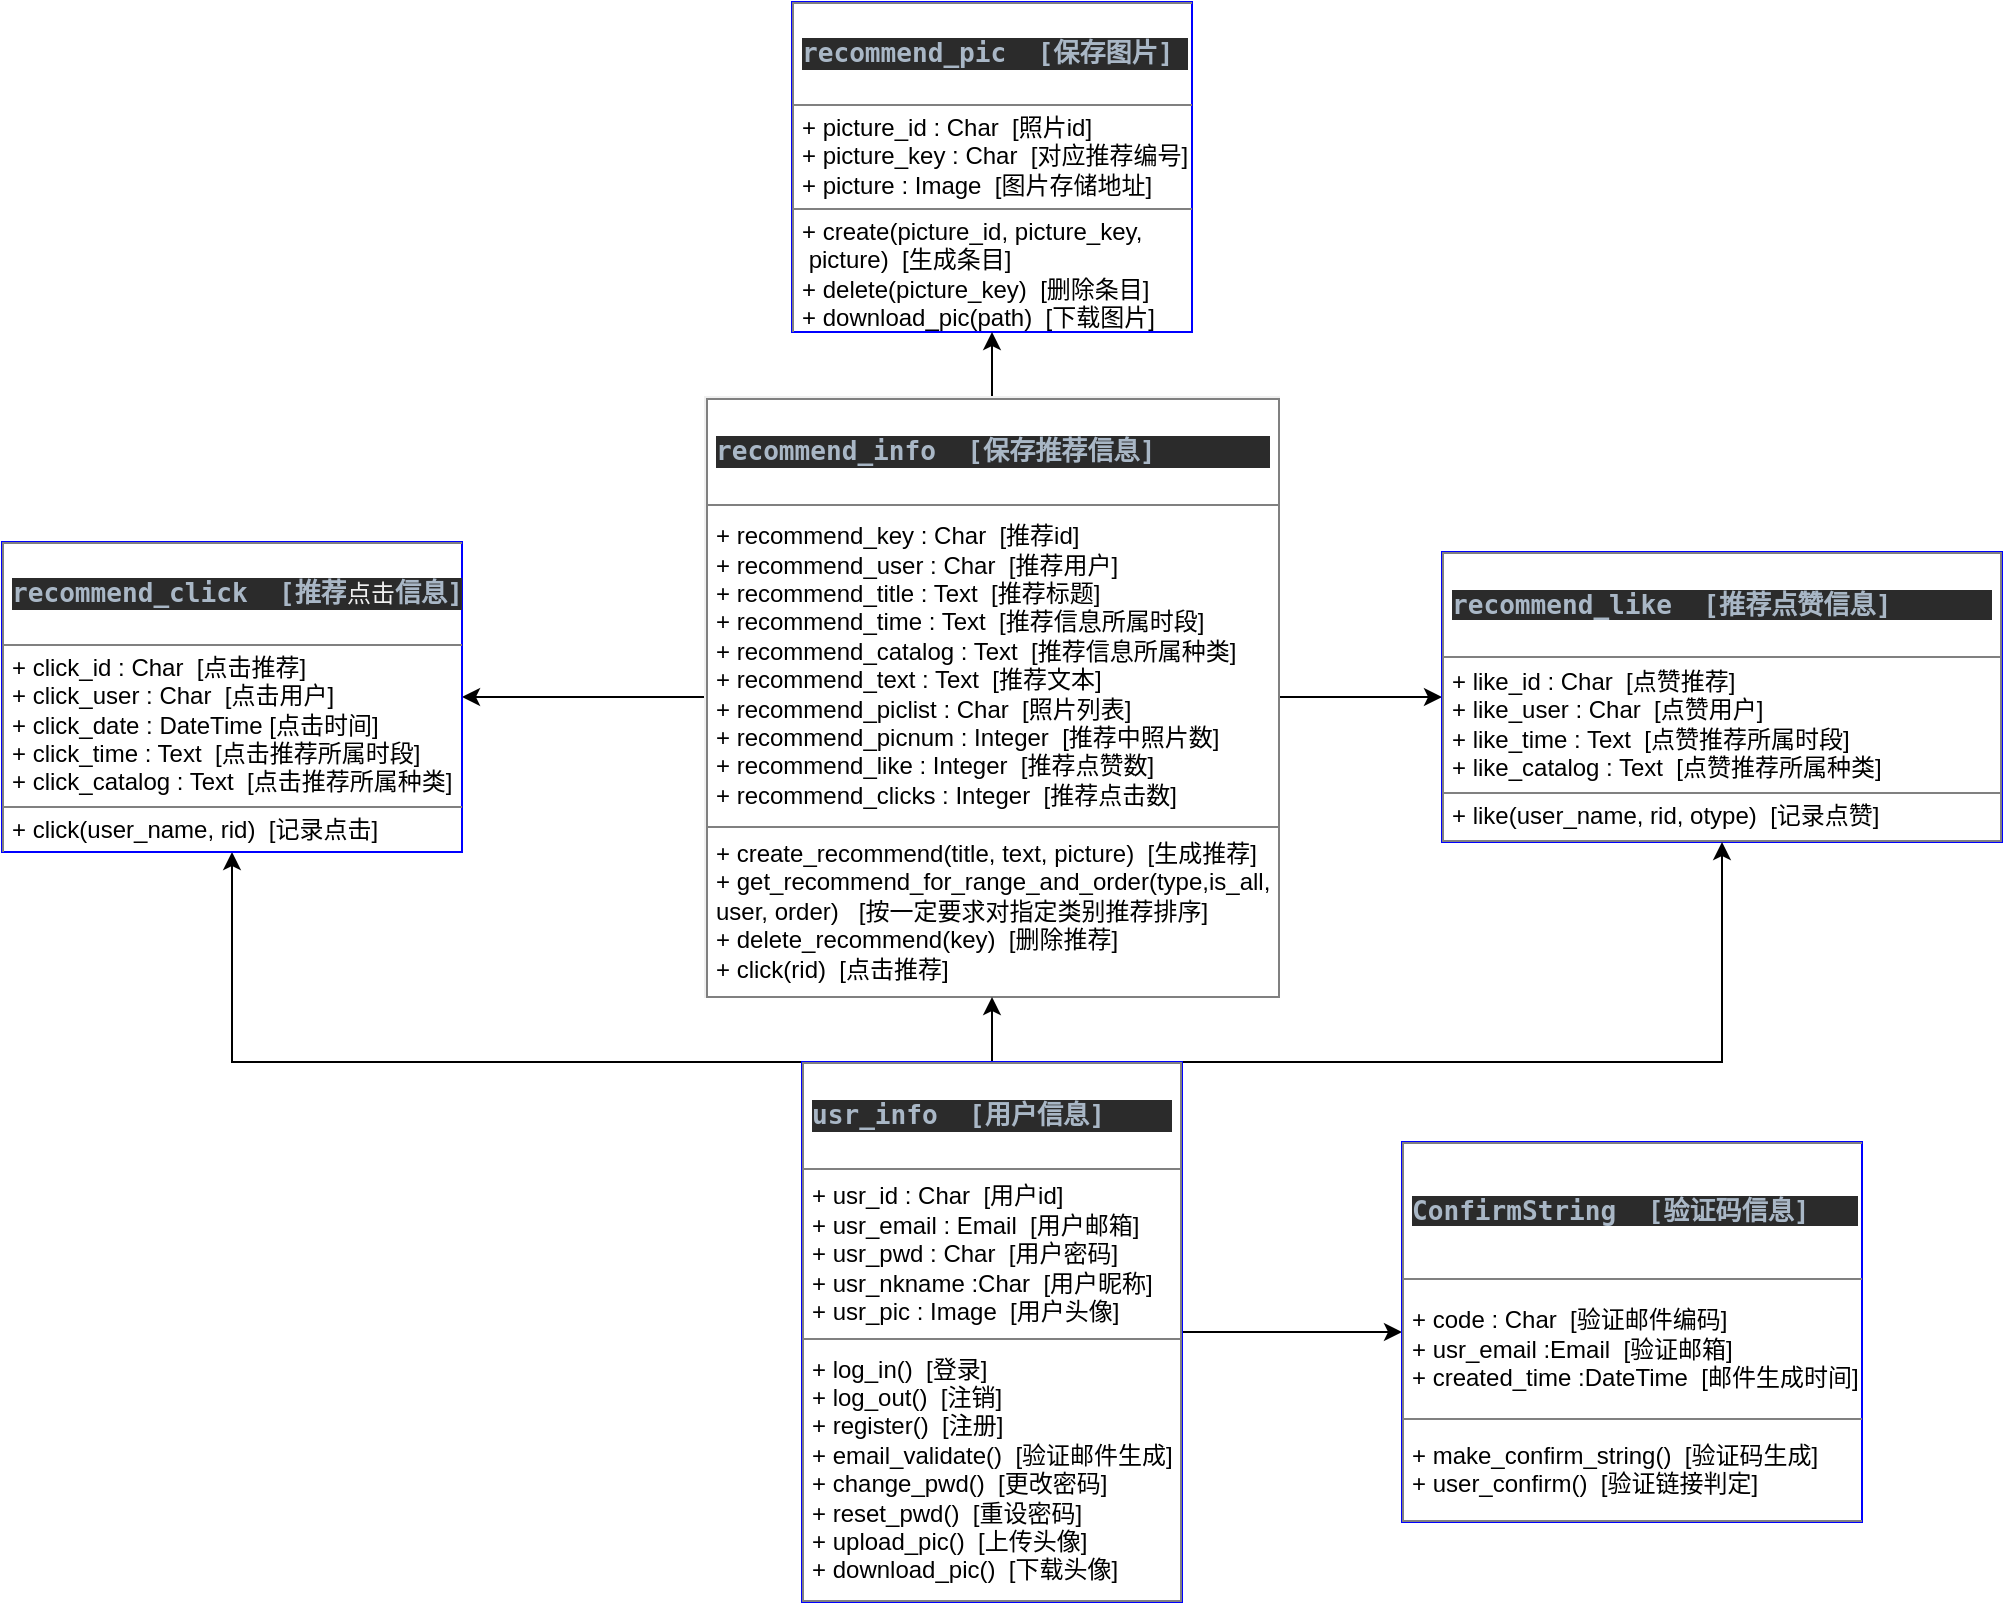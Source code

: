 <mxfile>
    <diagram id="XjcLAlhxIqI1T3LkZUkb" name="第 1 页">
        <mxGraphModel dx="1817" dy="575" grid="1" gridSize="10" guides="1" tooltips="1" connect="1" arrows="1" fold="1" page="1" pageScale="1" pageWidth="827" pageHeight="1169" math="0" shadow="0">
            <root>
                <mxCell id="0"/>
                <mxCell id="1" parent="0"/>
                <mxCell id="13" value="&lt;table border=&quot;1&quot; width=&quot;100%&quot; cellpadding=&quot;4&quot; style=&quot;width: 100% ; height: 100% ; border-collapse: collapse&quot;&gt;&lt;tbody&gt;&lt;tr&gt;&lt;th&gt;&lt;pre style=&quot;background-color: #2b2b2b ; color: #a9b7c6 ; font-family: &amp;#34;jetbrains mono&amp;#34; , monospace ; font-size: 9.8pt&quot;&gt;recommend_pic  [保存图片]&lt;/pre&gt;&lt;/th&gt;&lt;/tr&gt;&lt;tr&gt;&lt;td&gt;+ picture_id : Char&amp;nbsp; [照片id]&lt;br&gt;+ picture_key : Char&amp;nbsp; [对应推荐编号]&lt;br&gt;+ picture : Image&amp;nbsp; [图片存储地址]&lt;/td&gt;&lt;/tr&gt;&lt;tr&gt;&lt;td&gt;+ create(picture_id, picture_key,&lt;br&gt;&amp;nbsp;picture)&amp;nbsp; [生成条目]&lt;br&gt;+ delete(picture_key)&amp;nbsp; [删除条目]&lt;br&gt;+ download_pic(path)&amp;nbsp; [下载图片]&lt;/td&gt;&lt;/tr&gt;&lt;/tbody&gt;&lt;/table&gt;" style="text;html=1;overflow=fill;strokeColor=#0000FF;align=left;" parent="1" vertex="1">
                    <mxGeometry x="285" y="190" width="200" height="165" as="geometry"/>
                </mxCell>
                <mxCell id="43" style="edgeStyle=orthogonalEdgeStyle;rounded=0;orthogonalLoop=1;jettySize=auto;html=1;exitX=1;exitY=0.5;exitDx=0;exitDy=0;entryX=0;entryY=0.5;entryDx=0;entryDy=0;" parent="1" source="14" target="15" edge="1">
                    <mxGeometry relative="1" as="geometry"/>
                </mxCell>
                <mxCell id="47" style="edgeStyle=orthogonalEdgeStyle;rounded=0;orthogonalLoop=1;jettySize=auto;html=1;entryX=0.5;entryY=1;entryDx=0;entryDy=0;" edge="1" parent="1" source="14" target="13">
                    <mxGeometry relative="1" as="geometry"/>
                </mxCell>
                <mxCell id="49" value="" style="edgeStyle=orthogonalEdgeStyle;rounded=0;orthogonalLoop=1;jettySize=auto;html=1;" edge="1" parent="1" source="14" target="48">
                    <mxGeometry relative="1" as="geometry"/>
                </mxCell>
                <mxCell id="14" value="&lt;table border=&quot;1&quot; width=&quot;100%&quot; cellpadding=&quot;4&quot; style=&quot;width: 100% ; height: 100% ; border-collapse: collapse&quot;&gt;&lt;tbody&gt;&lt;tr&gt;&lt;th&gt;&lt;pre style=&quot;background-color: #2b2b2b ; color: #a9b7c6 ; font-family: &amp;#34;jetbrains mono&amp;#34; , monospace ; font-size: 9.8pt&quot;&gt;&lt;pre style=&quot;font-family: &amp;#34;jetbrains mono&amp;#34; , monospace ; font-size: 9.8pt&quot;&gt;recommend_info  [保存推荐信息]&lt;/pre&gt;&lt;/pre&gt;&lt;/th&gt;&lt;/tr&gt;&lt;tr&gt;&lt;td&gt;+ recommend_key : Char&amp;nbsp; [推荐id]&lt;br&gt;+ recommend_user : Char&amp;nbsp; [推荐用户]&lt;br&gt;+ recommend_title : Text&amp;nbsp; [推荐标题]&lt;br&gt;+ recommend_time : Text&amp;nbsp; [推荐信息所属时段]&lt;br&gt;+ recommend_catalog : Text&amp;nbsp; [推荐信息所属种类]&lt;br&gt;+ recommend_text : Text&amp;nbsp; [推荐文本]&lt;br&gt;+ recommend_piclist : Char&amp;nbsp; [照片列表]&lt;br&gt;+ recommend_picnum : Integer&amp;nbsp; [推荐中照片数]&lt;br&gt;+ recommend_like : Integer&amp;nbsp; [推荐点赞数]&lt;br&gt;+ recommend_clicks : Integer&amp;nbsp; [推荐点击数]&lt;/td&gt;&lt;/tr&gt;&lt;tr&gt;&lt;td&gt;+ create_recommend(title, text, picture)&amp;nbsp; [生成推荐]&lt;br&gt;+ get_recommend_for_range_and_order(type,is_all, &lt;br&gt;user, order)&amp;nbsp; &amp;nbsp;[按一定要求对指定类别推荐排序]&lt;br&gt;+ delete_recommend(key)&amp;nbsp; [删除推荐]&lt;br&gt;+ click(rid)&amp;nbsp; [点击推荐]&lt;/td&gt;&lt;/tr&gt;&lt;/tbody&gt;&lt;/table&gt;" style="text;html=1;overflow=fill;align=left;strokeColor=#f0f0f0;" parent="1" vertex="1">
                    <mxGeometry x="241.5" y="387.5" width="287" height="300" as="geometry"/>
                </mxCell>
                <mxCell id="15" value="&lt;table border=&quot;1&quot; width=&quot;100%&quot; cellpadding=&quot;4&quot; style=&quot;width: 100% ; height: 100% ; border-collapse: collapse&quot;&gt;&lt;tbody&gt;&lt;tr&gt;&lt;th&gt;&lt;pre style=&quot;background-color: #2b2b2b ; color: #a9b7c6 ; font-family: &amp;#34;jetbrains mono&amp;#34; , monospace ; font-size: 9.8pt&quot;&gt;recommend_like  [推荐点赞信息]&lt;/pre&gt;&lt;/th&gt;&lt;/tr&gt;&lt;tr&gt;&lt;td&gt;+ like_id : Char&amp;nbsp; [点赞推荐]&lt;br&gt;+ like_user : Char&amp;nbsp; [点赞用户]&lt;br&gt;+ like_time : Text&amp;nbsp; [点赞推荐所属时段]&lt;br&gt;+ like_catalog : Text&amp;nbsp; [点赞推荐所属种类]&lt;br&gt;&lt;/td&gt;&lt;/tr&gt;&lt;tr&gt;&lt;td&gt;+ like(user_name, rid, otype)&amp;nbsp; [记录点赞]&lt;/td&gt;&lt;/tr&gt;&lt;/tbody&gt;&lt;/table&gt;" style="text;html=1;overflow=fill;strokeColor=#0000FF;align=left;" parent="1" vertex="1">
                    <mxGeometry x="610" y="465" width="280" height="145" as="geometry"/>
                </mxCell>
                <mxCell id="41" style="edgeStyle=orthogonalEdgeStyle;rounded=0;orthogonalLoop=1;jettySize=auto;html=1;exitX=1;exitY=0.5;exitDx=0;exitDy=0;entryX=0;entryY=0.5;entryDx=0;entryDy=0;" parent="1" source="16" target="17" edge="1">
                    <mxGeometry relative="1" as="geometry"/>
                </mxCell>
                <mxCell id="44" style="edgeStyle=orthogonalEdgeStyle;rounded=0;orthogonalLoop=1;jettySize=auto;html=1;exitX=0.5;exitY=0;exitDx=0;exitDy=0;entryX=0.5;entryY=1;entryDx=0;entryDy=0;" parent="1" source="16" target="14" edge="1">
                    <mxGeometry relative="1" as="geometry"/>
                </mxCell>
                <mxCell id="46" style="edgeStyle=orthogonalEdgeStyle;rounded=0;orthogonalLoop=1;jettySize=auto;html=1;exitX=1;exitY=0;exitDx=0;exitDy=0;entryX=0.5;entryY=1;entryDx=0;entryDy=0;" parent="1" source="16" target="15" edge="1">
                    <mxGeometry relative="1" as="geometry">
                        <Array as="points">
                            <mxPoint x="750" y="720"/>
                        </Array>
                    </mxGeometry>
                </mxCell>
                <mxCell id="50" style="edgeStyle=orthogonalEdgeStyle;rounded=0;orthogonalLoop=1;jettySize=auto;html=1;exitX=0;exitY=0;exitDx=0;exitDy=0;entryX=0.5;entryY=1;entryDx=0;entryDy=0;" edge="1" parent="1" source="16" target="48">
                    <mxGeometry relative="1" as="geometry">
                        <Array as="points">
                            <mxPoint x="5" y="720"/>
                        </Array>
                    </mxGeometry>
                </mxCell>
                <mxCell id="16" value="&lt;table border=&quot;1&quot; width=&quot;100%&quot; cellpadding=&quot;4&quot; style=&quot;width: 100% ; height: 100% ; border-collapse: collapse&quot;&gt;&lt;tbody&gt;&lt;tr&gt;&lt;th&gt;&lt;pre style=&quot;background-color: #2b2b2b ; color: #a9b7c6 ; font-family: &amp;#34;jetbrains mono&amp;#34; , monospace ; font-size: 9.8pt&quot;&gt;&lt;pre style=&quot;font-family: &amp;#34;jetbrains mono&amp;#34; , monospace ; font-size: 9.8pt&quot;&gt;usr_info  [用户信息]&lt;/pre&gt;&lt;/pre&gt;&lt;/th&gt;&lt;/tr&gt;&lt;tr&gt;&lt;td&gt;+ usr_id : Char&amp;nbsp; [用户id]&lt;br&gt;+ usr_email : Email&amp;nbsp; [用户邮箱]&lt;br&gt;+ usr_pwd : Char&amp;nbsp; [用户密码]&lt;br&gt;+ usr_nkname :Char&amp;nbsp; [用户昵称]&lt;br&gt;+ usr_pic : Image&amp;nbsp; [用户头像]&lt;br&gt;&lt;/td&gt;&lt;/tr&gt;&lt;tr&gt;&lt;td&gt;+ log_in()&amp;nbsp; [登录]&lt;br&gt;+ log_out()&amp;nbsp; [注销]&lt;br&gt;+ register()&amp;nbsp; [注册]&lt;br&gt;+ email_validate()&amp;nbsp; [验证邮件生成]&lt;br&gt;+ change_pwd()&amp;nbsp; [更改密码]&lt;br&gt;+ reset_pwd()&amp;nbsp; [重设密码]&lt;br&gt;+ upload_pic()&amp;nbsp; [上传头像]&lt;br&gt;+ download_pic()&amp;nbsp; [下载头像]&lt;/td&gt;&lt;/tr&gt;&lt;/tbody&gt;&lt;/table&gt;" style="text;html=1;overflow=fill;strokeColor=#0000FF;align=left;" parent="1" vertex="1">
                    <mxGeometry x="290" y="720" width="190" height="270" as="geometry"/>
                </mxCell>
                <mxCell id="17" value="&lt;table border=&quot;1&quot; width=&quot;100%&quot; cellpadding=&quot;4&quot; style=&quot;width: 100% ; height: 100% ; border-collapse: collapse&quot;&gt;&lt;tbody&gt;&lt;tr&gt;&lt;th&gt;&lt;pre style=&quot;background-color: #2b2b2b ; color: #a9b7c6 ; font-family: &amp;#34;jetbrains mono&amp;#34; , monospace ; font-size: 9.8pt&quot;&gt;&lt;pre style=&quot;font-family: &amp;#34;jetbrains mono&amp;#34; , monospace ; font-size: 9.8pt&quot;&gt;ConfirmString  [验证码信息]&lt;/pre&gt;&lt;/pre&gt;&lt;/th&gt;&lt;/tr&gt;&lt;tr&gt;&lt;td&gt;+ code : Char&amp;nbsp; [验证邮件编码]&lt;br&gt;+ usr_email :Email&amp;nbsp; [验证邮箱]&lt;br&gt;+ created_time :DateTime&amp;nbsp; [邮件生成时间]&lt;/td&gt;&lt;/tr&gt;&lt;tr&gt;&lt;td&gt;+ make_confirm_string()&amp;nbsp; [验证码生成]&lt;br&gt;+ user_confirm()&amp;nbsp; [验证链接判定]&lt;/td&gt;&lt;/tr&gt;&lt;/tbody&gt;&lt;/table&gt;" style="text;html=1;overflow=fill;strokeColor=#0000FF;align=left;" parent="1" vertex="1">
                    <mxGeometry x="590" y="760" width="230" height="190" as="geometry"/>
                </mxCell>
                <mxCell id="48" value="&lt;table border=&quot;1&quot; width=&quot;100%&quot; cellpadding=&quot;4&quot; style=&quot;width: 100% ; height: 100% ; border-collapse: collapse&quot;&gt;&lt;tbody&gt;&lt;tr&gt;&lt;th&gt;&lt;pre style=&quot;background-color: #2b2b2b ; color: #a9b7c6 ; font-family: &amp;#34;jetbrains mono&amp;#34; , monospace ; font-size: 9.8pt&quot;&gt;recommend_click  [推荐&lt;span style=&quot;color: rgb(240 , 240 , 240) ; font-family: &amp;#34;helvetica&amp;#34; ; font-size: 12px ; font-weight: 400 ; background-color: rgb(42 , 42 , 42)&quot;&gt;点击&lt;/span&gt;信息]&lt;/pre&gt;&lt;/th&gt;&lt;/tr&gt;&lt;tr&gt;&lt;td&gt;+ click_id : Char&amp;nbsp; [点击推荐]&lt;br&gt;+ click_user : Char&amp;nbsp; [点击用户]&lt;br&gt;+ click_date : DateTime [点击时间]&lt;br&gt;+ click_time : Text&amp;nbsp; [点击推荐所属时段]&lt;br&gt;+ click_catalog : Text&amp;nbsp; [点击推荐所属种类]&lt;br&gt;&lt;/td&gt;&lt;/tr&gt;&lt;tr&gt;&lt;td&gt;+ click(user_name, rid)&amp;nbsp; [记录点击]&lt;/td&gt;&lt;/tr&gt;&lt;/tbody&gt;&lt;/table&gt;" style="text;html=1;overflow=fill;strokeColor=#0000FF;align=left;" vertex="1" parent="1">
                    <mxGeometry x="-110" y="460" width="230" height="155" as="geometry"/>
                </mxCell>
            </root>
        </mxGraphModel>
    </diagram>
</mxfile>